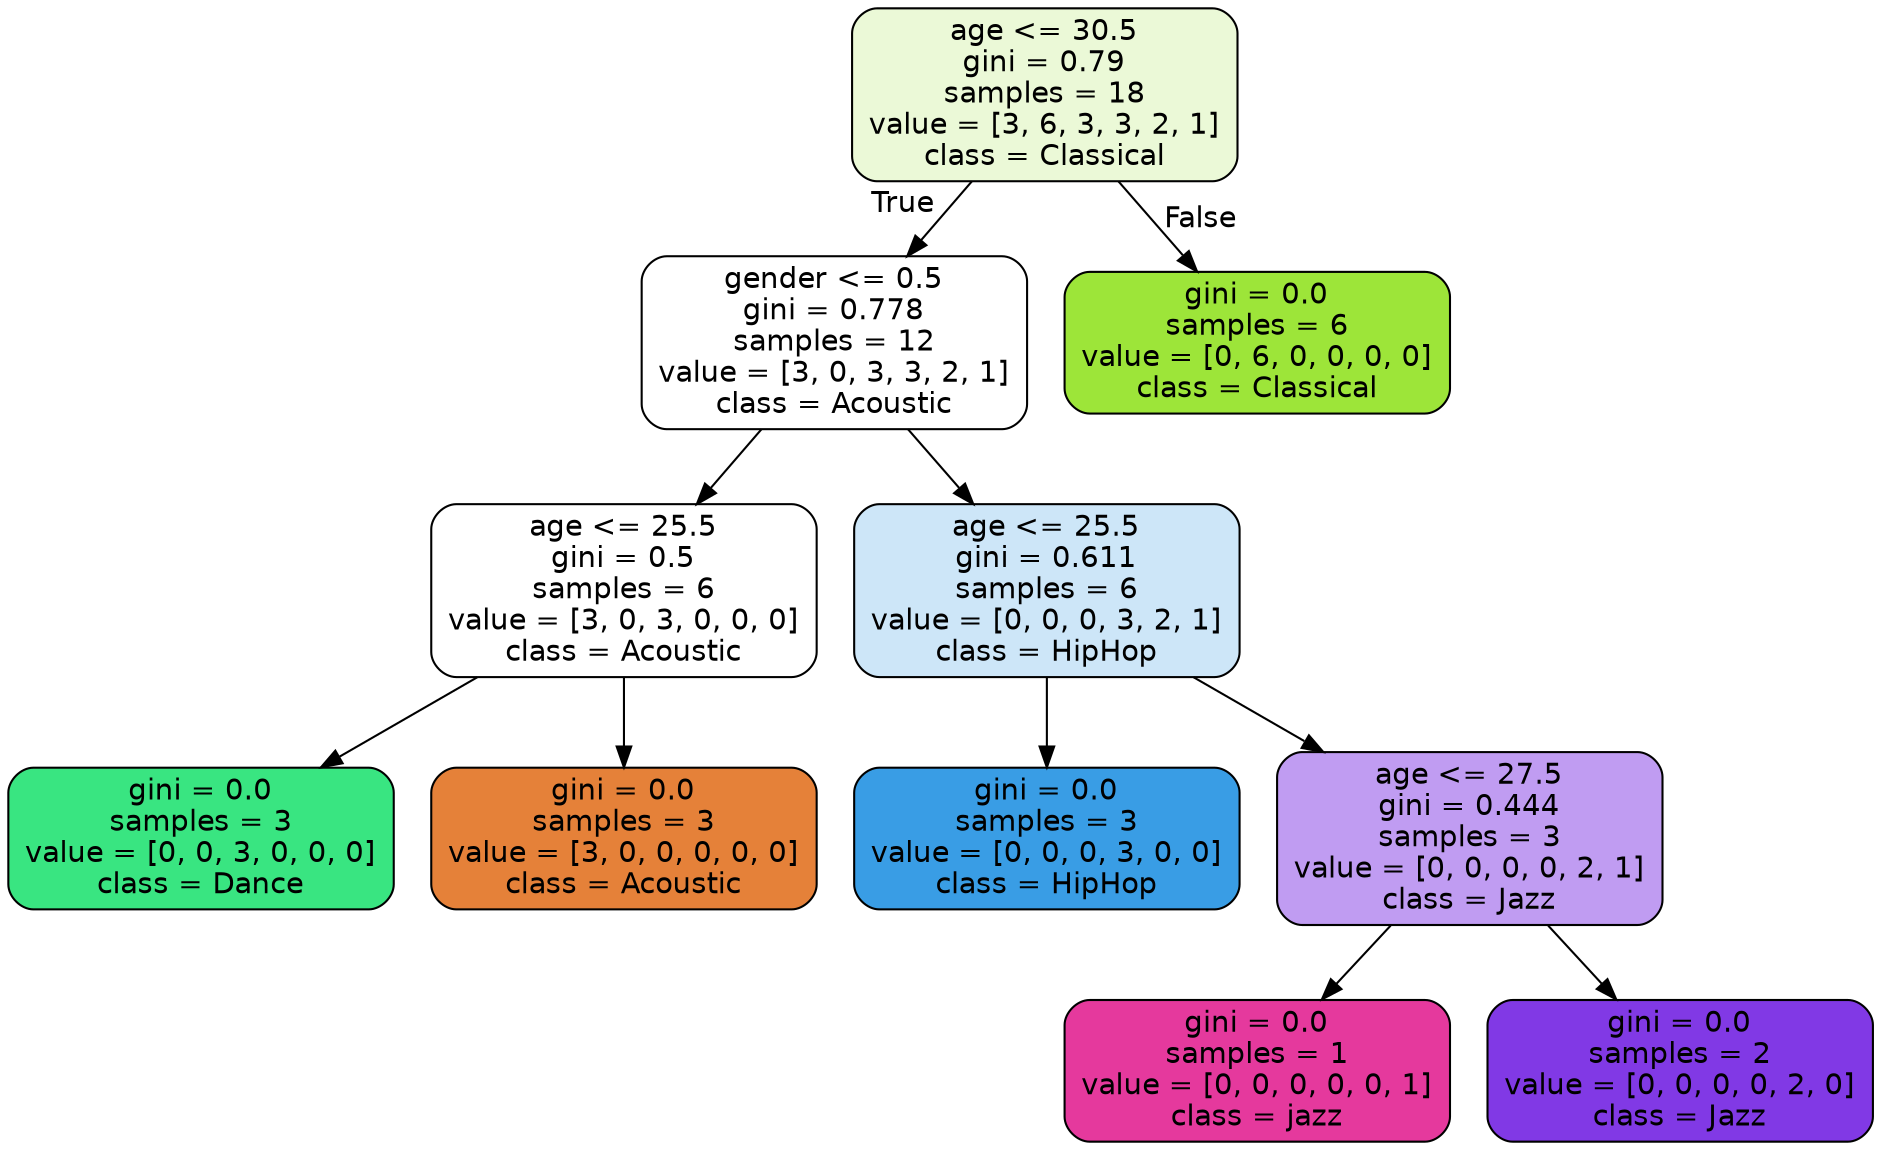 digraph Tree {
node [shape=box, style="filled, rounded", color="black", fontname=helvetica] ;
edge [fontname=helvetica] ;
0 [label="age <= 30.5\ngini = 0.79\nsamples = 18\nvalue = [3, 6, 3, 3, 2, 1]\nclass = Classical", fillcolor="#9de53933"] ;
1 [label="gender <= 0.5\ngini = 0.778\nsamples = 12\nvalue = [3, 0, 3, 3, 2, 1]\nclass = Acoustic", fillcolor="#e5813900"] ;
0 -> 1 [labeldistance=2.5, labelangle=45, headlabel="True"] ;
2 [label="age <= 25.5\ngini = 0.5\nsamples = 6\nvalue = [3, 0, 3, 0, 0, 0]\nclass = Acoustic", fillcolor="#e5813900"] ;
1 -> 2 ;
3 [label="gini = 0.0\nsamples = 3\nvalue = [0, 0, 3, 0, 0, 0]\nclass = Dance", fillcolor="#39e581ff"] ;
2 -> 3 ;
4 [label="gini = 0.0\nsamples = 3\nvalue = [3, 0, 0, 0, 0, 0]\nclass = Acoustic", fillcolor="#e58139ff"] ;
2 -> 4 ;
5 [label="age <= 25.5\ngini = 0.611\nsamples = 6\nvalue = [0, 0, 0, 3, 2, 1]\nclass = HipHop", fillcolor="#399de540"] ;
1 -> 5 ;
6 [label="gini = 0.0\nsamples = 3\nvalue = [0, 0, 0, 3, 0, 0]\nclass = HipHop", fillcolor="#399de5ff"] ;
5 -> 6 ;
7 [label="age <= 27.5\ngini = 0.444\nsamples = 3\nvalue = [0, 0, 0, 0, 2, 1]\nclass = Jazz", fillcolor="#8139e57f"] ;
5 -> 7 ;
8 [label="gini = 0.0\nsamples = 1\nvalue = [0, 0, 0, 0, 0, 1]\nclass = jazz", fillcolor="#e5399dff"] ;
7 -> 8 ;
9 [label="gini = 0.0\nsamples = 2\nvalue = [0, 0, 0, 0, 2, 0]\nclass = Jazz", fillcolor="#8139e5ff"] ;
7 -> 9 ;
10 [label="gini = 0.0\nsamples = 6\nvalue = [0, 6, 0, 0, 0, 0]\nclass = Classical", fillcolor="#9de539ff"] ;
0 -> 10 [labeldistance=2.5, labelangle=-45, headlabel="False"] ;
}